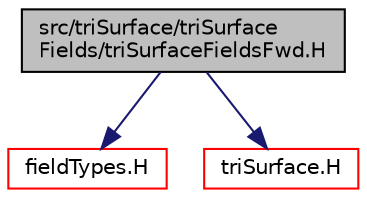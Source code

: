 digraph "src/triSurface/triSurfaceFields/triSurfaceFieldsFwd.H"
{
  bgcolor="transparent";
  edge [fontname="Helvetica",fontsize="10",labelfontname="Helvetica",labelfontsize="10"];
  node [fontname="Helvetica",fontsize="10",shape=record];
  Node1 [label="src/triSurface/triSurface\lFields/triSurfaceFieldsFwd.H",height=0.2,width=0.4,color="black", fillcolor="grey75", style="filled", fontcolor="black"];
  Node1 -> Node2 [color="midnightblue",fontsize="10",style="solid",fontname="Helvetica"];
  Node2 [label="fieldTypes.H",height=0.2,width=0.4,color="red",URL="$a07953.html",tooltip="Include the header files for all the primitive types that Fields are instantiated for..."];
  Node1 -> Node3 [color="midnightblue",fontsize="10",style="solid",fontname="Helvetica"];
  Node3 [label="triSurface.H",height=0.2,width=0.4,color="red",URL="$a10489.html"];
}
